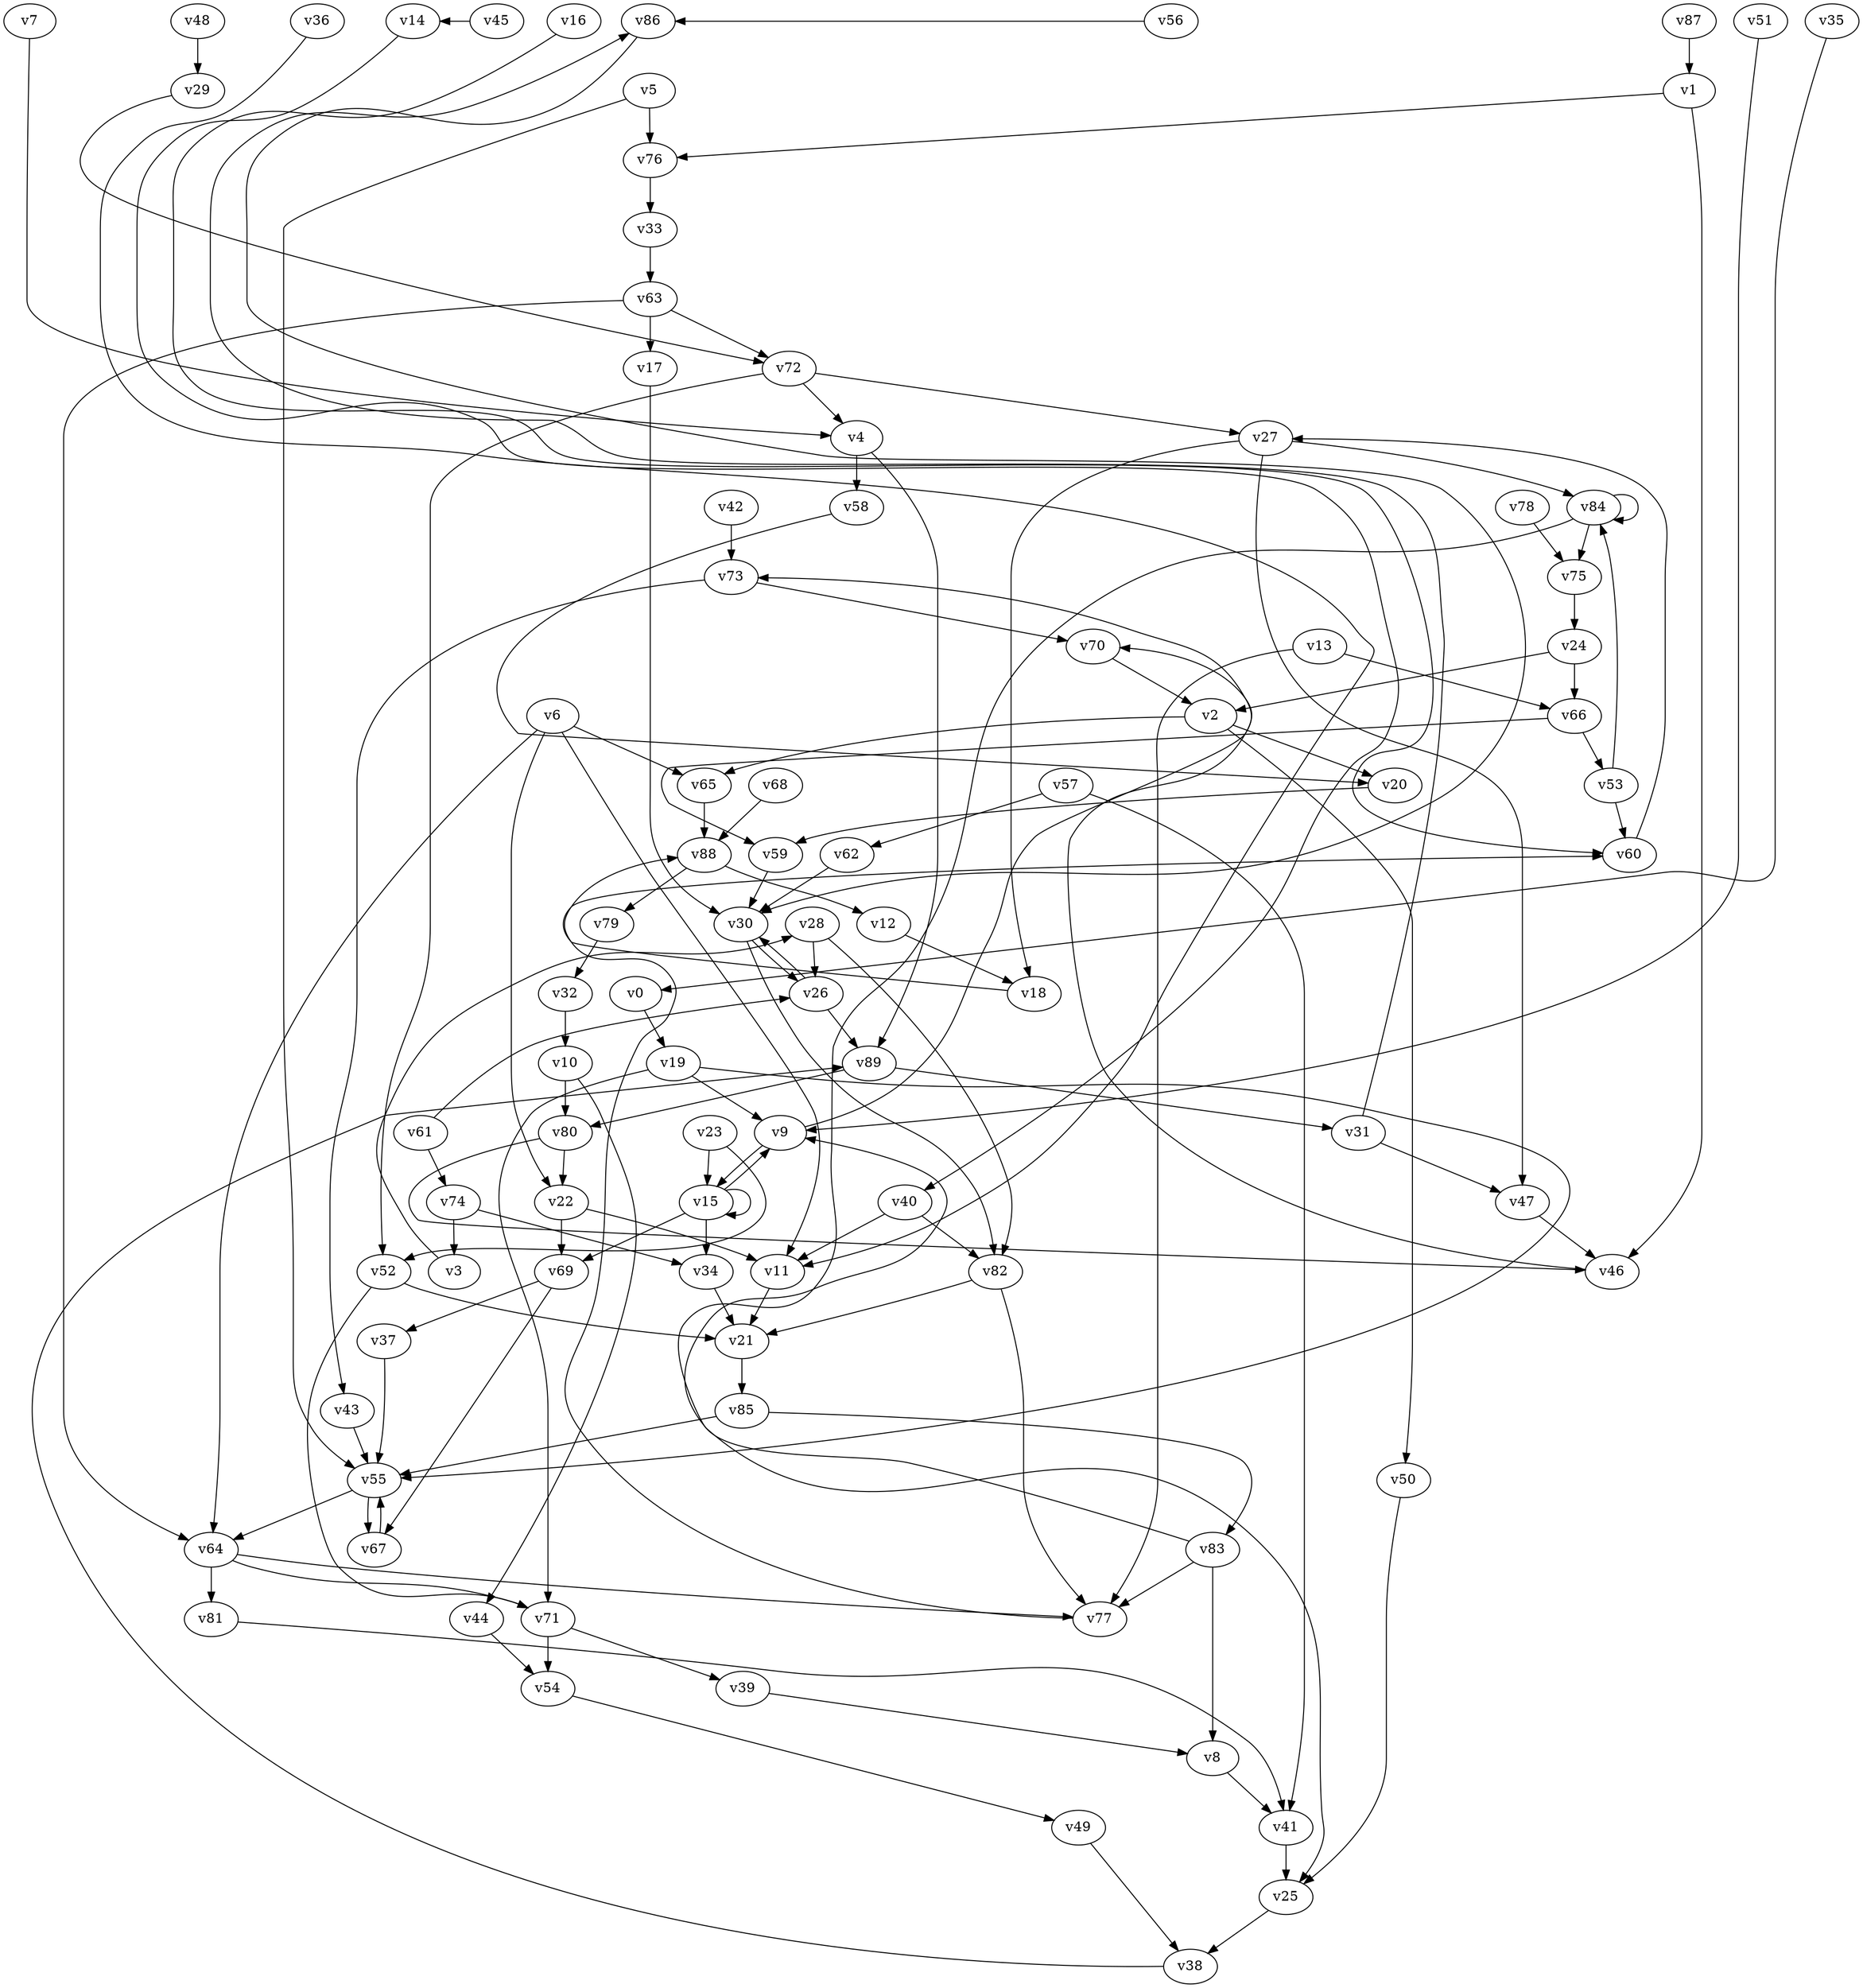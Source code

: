 // Benchmark game 135 - 90 vertices
// time_bound: 16
// targets: v61
digraph G {
    v0 [name="v0", player=0];
    v1 [name="v1", player=1];
    v2 [name="v2", player=0];
    v3 [name="v3", player=0];
    v4 [name="v4", player=1];
    v5 [name="v5", player=0];
    v6 [name="v6", player=1];
    v7 [name="v7", player=1];
    v8 [name="v8", player=1];
    v9 [name="v9", player=1];
    v10 [name="v10", player=1];
    v11 [name="v11", player=0];
    v12 [name="v12", player=1];
    v13 [name="v13", player=1];
    v14 [name="v14", player=0];
    v15 [name="v15", player=0];
    v16 [name="v16", player=0];
    v17 [name="v17", player=0];
    v18 [name="v18", player=0];
    v19 [name="v19", player=0];
    v20 [name="v20", player=0];
    v21 [name="v21", player=1];
    v22 [name="v22", player=1];
    v23 [name="v23", player=0];
    v24 [name="v24", player=0];
    v25 [name="v25", player=1];
    v26 [name="v26", player=1];
    v27 [name="v27", player=0];
    v28 [name="v28", player=1];
    v29 [name="v29", player=1];
    v30 [name="v30", player=1];
    v31 [name="v31", player=1];
    v32 [name="v32", player=1];
    v33 [name="v33", player=0];
    v34 [name="v34", player=1];
    v35 [name="v35", player=1];
    v36 [name="v36", player=1];
    v37 [name="v37", player=0];
    v38 [name="v38", player=1];
    v39 [name="v39", player=0];
    v40 [name="v40", player=1];
    v41 [name="v41", player=1];
    v42 [name="v42", player=0];
    v43 [name="v43", player=1];
    v44 [name="v44", player=0];
    v45 [name="v45", player=0];
    v46 [name="v46", player=1];
    v47 [name="v47", player=1];
    v48 [name="v48", player=1];
    v49 [name="v49", player=0];
    v50 [name="v50", player=1];
    v51 [name="v51", player=0];
    v52 [name="v52", player=0];
    v53 [name="v53", player=0];
    v54 [name="v54", player=0];
    v55 [name="v55", player=0];
    v56 [name="v56", player=1];
    v57 [name="v57", player=0];
    v58 [name="v58", player=1];
    v59 [name="v59", player=1];
    v60 [name="v60", player=1];
    v61 [name="v61", player=0, target=1];
    v62 [name="v62", player=0];
    v63 [name="v63", player=0];
    v64 [name="v64", player=0];
    v65 [name="v65", player=1];
    v66 [name="v66", player=1];
    v67 [name="v67", player=0];
    v68 [name="v68", player=1];
    v69 [name="v69", player=0];
    v70 [name="v70", player=1];
    v71 [name="v71", player=1];
    v72 [name="v72", player=0];
    v73 [name="v73", player=0];
    v74 [name="v74", player=0];
    v75 [name="v75", player=1];
    v76 [name="v76", player=0];
    v77 [name="v77", player=0];
    v78 [name="v78", player=1];
    v79 [name="v79", player=0];
    v80 [name="v80", player=1];
    v81 [name="v81", player=0];
    v82 [name="v82", player=0];
    v83 [name="v83", player=1];
    v84 [name="v84", player=1];
    v85 [name="v85", player=0];
    v86 [name="v86", player=0];
    v87 [name="v87", player=1];
    v88 [name="v88", player=1];
    v89 [name="v89", player=0];

    v0 -> v19;
    v1 -> v76;
    v2 -> v50;
    v3 -> v28 [constraint="t < 13"];
    v4 -> v89;
    v5 -> v55;
    v6 -> v11;
    v7 -> v4 [constraint="t < 13"];
    v8 -> v41;
    v9 -> v73 [constraint="t < 11"];
    v10 -> v44 [constraint="t < 14"];
    v11 -> v21;
    v12 -> v18;
    v13 -> v77;
    v14 -> v40 [constraint="t >= 4"];
    v15 -> v15;
    v16 -> v60 [constraint="t mod 5 == 4"];
    v17 -> v30;
    v18 -> v60 [constraint="t >= 1"];
    v19 -> v55 [constraint="t mod 4 == 2"];
    v20 -> v59 [constraint="t >= 2"];
    v21 -> v85;
    v22 -> v11;
    v23 -> v52 [constraint="t mod 2 == 0"];
    v24 -> v2;
    v25 -> v38;
    v26 -> v30;
    v27 -> v18;
    v28 -> v82;
    v29 -> v72 [constraint="t < 8"];
    v30 -> v82;
    v31 -> v86 [constraint="t < 13"];
    v32 -> v10;
    v33 -> v63;
    v34 -> v21;
    v35 -> v0 [constraint="t < 11"];
    v36 -> v11 [constraint="t >= 1"];
    v37 -> v55;
    v38 -> v89 [constraint="t < 13"];
    v39 -> v8;
    v40 -> v11;
    v41 -> v25;
    v42 -> v73;
    v43 -> v55;
    v44 -> v54;
    v45 -> v14 [constraint="t >= 1"];
    v46 -> v70 [constraint="t < 13"];
    v47 -> v46;
    v48 -> v29;
    v49 -> v38;
    v50 -> v25;
    v51 -> v9 [constraint="t >= 3"];
    v52 -> v21;
    v53 -> v84;
    v54 -> v49;
    v55 -> v67;
    v56 -> v86 [constraint="t < 6"];
    v57 -> v41;
    v58 -> v20 [constraint="t >= 5"];
    v59 -> v30;
    v60 -> v27;
    v61 -> v26 [constraint="t mod 5 == 0"];
    v62 -> v30;
    v63 -> v64;
    v64 -> v77;
    v65 -> v88;
    v66 -> v59 [constraint="t mod 5 == 2"];
    v67 -> v55;
    v68 -> v88;
    v69 -> v37;
    v70 -> v2;
    v71 -> v39;
    v72 -> v4;
    v73 -> v43;
    v74 -> v34;
    v75 -> v24;
    v76 -> v33;
    v77 -> v88 [constraint="t >= 1"];
    v78 -> v75;
    v79 -> v32;
    v80 -> v46 [constraint="t >= 3"];
    v81 -> v41 [constraint="t mod 4 == 1"];
    v82 -> v21;
    v83 -> v9 [constraint="t >= 4"];
    v84 -> v25 [constraint="t < 13"];
    v85 -> v55;
    v86 -> v30 [constraint="t >= 2"];
    v87 -> v1;
    v88 -> v12;
    v89 -> v80;
    v9 -> v15;
    v85 -> v83;
    v89 -> v31;
    v63 -> v17;
    v26 -> v89;
    v53 -> v60;
    v88 -> v79;
    v6 -> v65;
    v23 -> v15;
    v27 -> v47;
    v80 -> v22;
    v19 -> v9;
    v15 -> v9;
    v13 -> v66;
    v74 -> v3;
    v73 -> v70;
    v27 -> v84;
    v6 -> v64;
    v61 -> v74;
    v72 -> v27;
    v28 -> v26;
    v5 -> v76;
    v83 -> v8;
    v24 -> v66;
    v83 -> v77;
    v10 -> v80;
    v82 -> v77;
    v71 -> v54;
    v2 -> v20;
    v2 -> v65;
    v19 -> v71;
    v72 -> v52;
    v84 -> v84;
    v64 -> v81;
    v15 -> v69;
    v15 -> v34;
    v30 -> v26;
    v40 -> v82;
    v66 -> v53;
    v22 -> v69;
    v31 -> v47;
    v64 -> v71;
    v1 -> v46;
    v69 -> v67;
    v57 -> v62;
    v84 -> v75;
    v55 -> v64;
    v4 -> v58;
    v52 -> v71;
    v63 -> v72;
    v6 -> v22;
}
